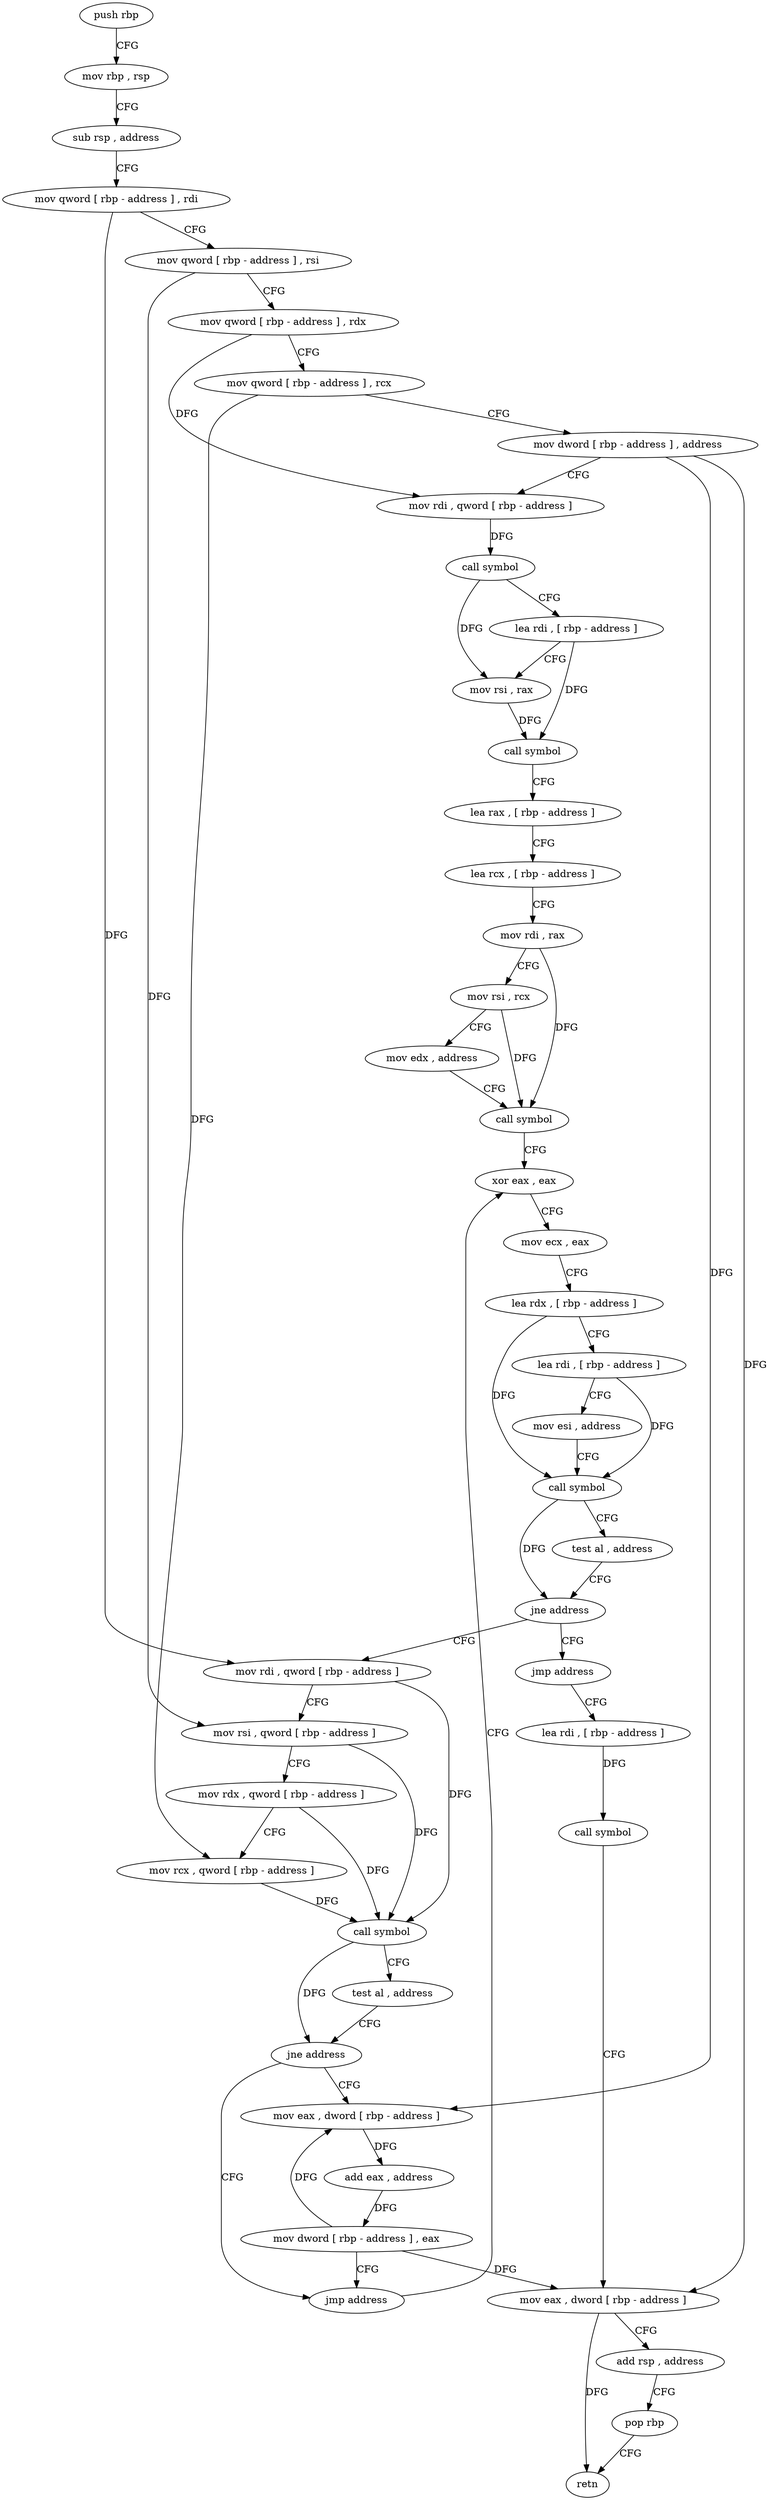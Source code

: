 digraph "func" {
"132496" [label = "push rbp" ]
"132497" [label = "mov rbp , rsp" ]
"132500" [label = "sub rsp , address" ]
"132507" [label = "mov qword [ rbp - address ] , rdi" ]
"132511" [label = "mov qword [ rbp - address ] , rsi" ]
"132515" [label = "mov qword [ rbp - address ] , rdx" ]
"132519" [label = "mov qword [ rbp - address ] , rcx" ]
"132523" [label = "mov dword [ rbp - address ] , address" ]
"132530" [label = "mov rdi , qword [ rbp - address ]" ]
"132534" [label = "call symbol" ]
"132539" [label = "lea rdi , [ rbp - address ]" ]
"132546" [label = "mov rsi , rax" ]
"132549" [label = "call symbol" ]
"132554" [label = "lea rax , [ rbp - address ]" ]
"132558" [label = "lea rcx , [ rbp - address ]" ]
"132565" [label = "mov rdi , rax" ]
"132568" [label = "mov rsi , rcx" ]
"132571" [label = "mov edx , address" ]
"132576" [label = "call symbol" ]
"132581" [label = "xor eax , eax" ]
"132616" [label = "mov rdi , qword [ rbp - address ]" ]
"132620" [label = "mov rsi , qword [ rbp - address ]" ]
"132624" [label = "mov rdx , qword [ rbp - address ]" ]
"132628" [label = "mov rcx , qword [ rbp - address ]" ]
"132632" [label = "call symbol" ]
"132637" [label = "test al , address" ]
"132639" [label = "jne address" ]
"132654" [label = "jmp address" ]
"132645" [label = "mov eax , dword [ rbp - address ]" ]
"132611" [label = "jmp address" ]
"132659" [label = "lea rdi , [ rbp - address ]" ]
"132648" [label = "add eax , address" ]
"132651" [label = "mov dword [ rbp - address ] , eax" ]
"132663" [label = "call symbol" ]
"132668" [label = "mov eax , dword [ rbp - address ]" ]
"132671" [label = "add rsp , address" ]
"132678" [label = "pop rbp" ]
"132679" [label = "retn" ]
"132583" [label = "mov ecx , eax" ]
"132585" [label = "lea rdx , [ rbp - address ]" ]
"132589" [label = "lea rdi , [ rbp - address ]" ]
"132593" [label = "mov esi , address" ]
"132598" [label = "call symbol" ]
"132603" [label = "test al , address" ]
"132605" [label = "jne address" ]
"132496" -> "132497" [ label = "CFG" ]
"132497" -> "132500" [ label = "CFG" ]
"132500" -> "132507" [ label = "CFG" ]
"132507" -> "132511" [ label = "CFG" ]
"132507" -> "132616" [ label = "DFG" ]
"132511" -> "132515" [ label = "CFG" ]
"132511" -> "132620" [ label = "DFG" ]
"132515" -> "132519" [ label = "CFG" ]
"132515" -> "132530" [ label = "DFG" ]
"132519" -> "132523" [ label = "CFG" ]
"132519" -> "132628" [ label = "DFG" ]
"132523" -> "132530" [ label = "CFG" ]
"132523" -> "132645" [ label = "DFG" ]
"132523" -> "132668" [ label = "DFG" ]
"132530" -> "132534" [ label = "DFG" ]
"132534" -> "132539" [ label = "CFG" ]
"132534" -> "132546" [ label = "DFG" ]
"132539" -> "132546" [ label = "CFG" ]
"132539" -> "132549" [ label = "DFG" ]
"132546" -> "132549" [ label = "DFG" ]
"132549" -> "132554" [ label = "CFG" ]
"132554" -> "132558" [ label = "CFG" ]
"132558" -> "132565" [ label = "CFG" ]
"132565" -> "132568" [ label = "CFG" ]
"132565" -> "132576" [ label = "DFG" ]
"132568" -> "132571" [ label = "CFG" ]
"132568" -> "132576" [ label = "DFG" ]
"132571" -> "132576" [ label = "CFG" ]
"132576" -> "132581" [ label = "CFG" ]
"132581" -> "132583" [ label = "CFG" ]
"132616" -> "132620" [ label = "CFG" ]
"132616" -> "132632" [ label = "DFG" ]
"132620" -> "132624" [ label = "CFG" ]
"132620" -> "132632" [ label = "DFG" ]
"132624" -> "132628" [ label = "CFG" ]
"132624" -> "132632" [ label = "DFG" ]
"132628" -> "132632" [ label = "DFG" ]
"132632" -> "132637" [ label = "CFG" ]
"132632" -> "132639" [ label = "DFG" ]
"132637" -> "132639" [ label = "CFG" ]
"132639" -> "132654" [ label = "CFG" ]
"132639" -> "132645" [ label = "CFG" ]
"132654" -> "132581" [ label = "CFG" ]
"132645" -> "132648" [ label = "DFG" ]
"132611" -> "132659" [ label = "CFG" ]
"132659" -> "132663" [ label = "DFG" ]
"132648" -> "132651" [ label = "DFG" ]
"132651" -> "132654" [ label = "CFG" ]
"132651" -> "132645" [ label = "DFG" ]
"132651" -> "132668" [ label = "DFG" ]
"132663" -> "132668" [ label = "CFG" ]
"132668" -> "132671" [ label = "CFG" ]
"132668" -> "132679" [ label = "DFG" ]
"132671" -> "132678" [ label = "CFG" ]
"132678" -> "132679" [ label = "CFG" ]
"132583" -> "132585" [ label = "CFG" ]
"132585" -> "132589" [ label = "CFG" ]
"132585" -> "132598" [ label = "DFG" ]
"132589" -> "132593" [ label = "CFG" ]
"132589" -> "132598" [ label = "DFG" ]
"132593" -> "132598" [ label = "CFG" ]
"132598" -> "132603" [ label = "CFG" ]
"132598" -> "132605" [ label = "DFG" ]
"132603" -> "132605" [ label = "CFG" ]
"132605" -> "132616" [ label = "CFG" ]
"132605" -> "132611" [ label = "CFG" ]
}
